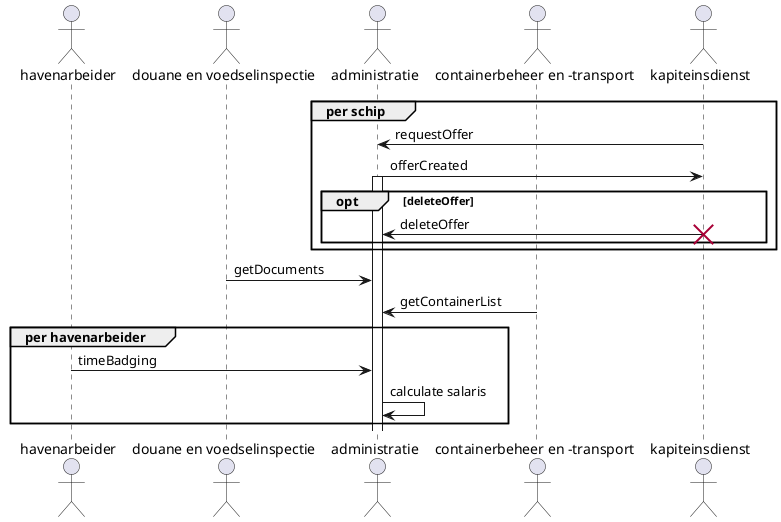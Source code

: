 @startuml

actor havenarbeider
actor "douane en voedselinspectie" as douane
actor administratie
actor "containerbeheer en -transport" as cet
actor kapiteinsdienst

group per schip
administratie <- kapiteinsdienst: requestOffer
administratie -> kapiteinsdienst: offerCreated
activate administratie
opt deleteOffer
kapiteinsdienst -> administratie: deleteOffer
destroy kapiteinsdienst
end
end 

administratie <- douane: getDocuments
administratie <- cet: getContainerList

group per havenarbeider
administratie <- havenarbeider: timeBadging
administratie -> administratie: calculate salaris
end

@enduml